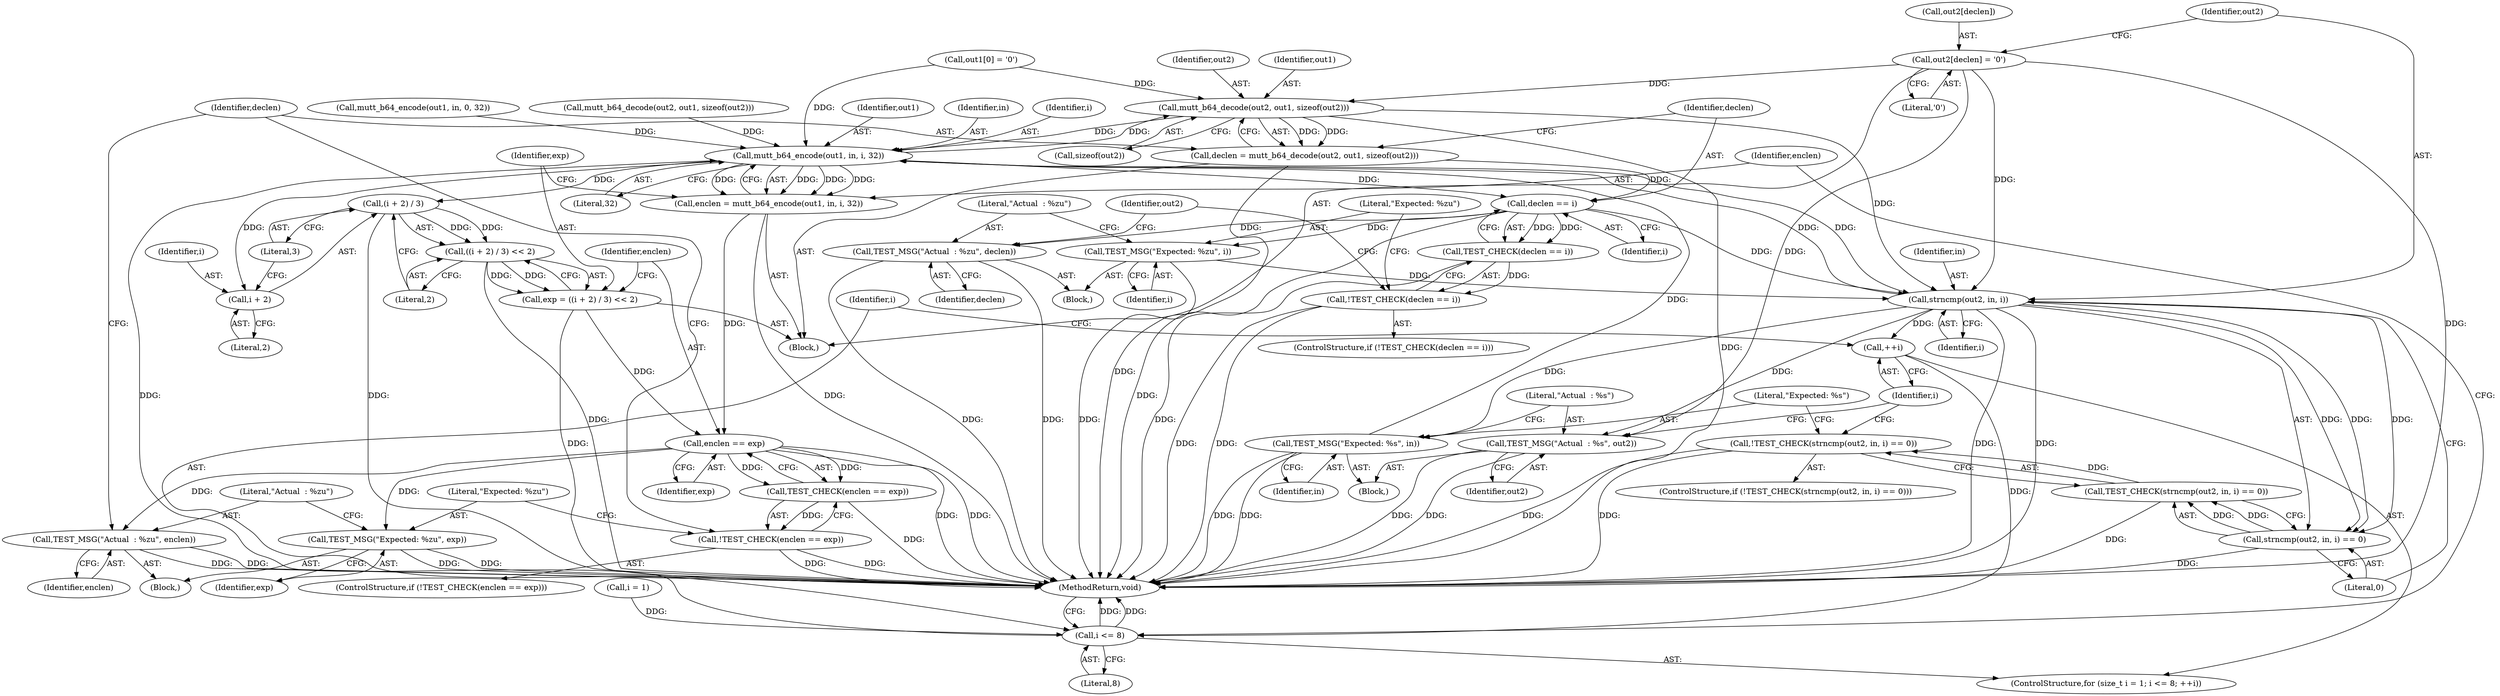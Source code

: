 digraph "0_neomutt_6f163e07ae68654d7ac5268cbb7565f6df79ad85_4@array" {
"1000222" [label="(Call,out2[declen] = '\0')"];
"1000204" [label="(Call,mutt_b64_decode(out2, out1, sizeof(out2)))"];
"1000174" [label="(Call,mutt_b64_encode(out1, in, i, 32))"];
"1000172" [label="(Call,enclen = mutt_b64_encode(out1, in, i, 32))"];
"1000192" [label="(Call,enclen == exp)"];
"1000191" [label="(Call,TEST_CHECK(enclen == exp))"];
"1000190" [label="(Call,!TEST_CHECK(enclen == exp))"];
"1000196" [label="(Call,TEST_MSG(\"Expected: %zu\", exp))"];
"1000199" [label="(Call,TEST_MSG(\"Actual  : %zu\", enclen))"];
"1000183" [label="(Call,(i + 2) / 3)"];
"1000182" [label="(Call,((i + 2) / 3) << 2)"];
"1000180" [label="(Call,exp = ((i + 2) / 3) << 2)"];
"1000184" [label="(Call,i + 2)"];
"1000212" [label="(Call,declen == i)"];
"1000211" [label="(Call,TEST_CHECK(declen == i))"];
"1000210" [label="(Call,!TEST_CHECK(declen == i))"];
"1000216" [label="(Call,TEST_MSG(\"Expected: %zu\", i))"];
"1000231" [label="(Call,strncmp(out2, in, i))"];
"1000169" [label="(Call,++i)"];
"1000166" [label="(Call,i <= 8)"];
"1000230" [label="(Call,strncmp(out2, in, i) == 0)"];
"1000229" [label="(Call,TEST_CHECK(strncmp(out2, in, i) == 0))"];
"1000228" [label="(Call,!TEST_CHECK(strncmp(out2, in, i) == 0))"];
"1000237" [label="(Call,TEST_MSG(\"Expected: %s\", in))"];
"1000240" [label="(Call,TEST_MSG(\"Actual  : %s\", out2))"];
"1000219" [label="(Call,TEST_MSG(\"Actual  : %zu\", declen))"];
"1000202" [label="(Call,declen = mutt_b64_decode(out2, out1, sizeof(out2)))"];
"1000205" [label="(Identifier,out2)"];
"1000168" [label="(Literal,8)"];
"1000201" [label="(Identifier,enclen)"];
"1000220" [label="(Literal,\"Actual  : %zu\")"];
"1000189" [label="(ControlStructure,if (!TEST_CHECK(enclen == exp)))"];
"1000228" [label="(Call,!TEST_CHECK(strncmp(out2, in, i) == 0))"];
"1000195" [label="(Block,)"];
"1000190" [label="(Call,!TEST_CHECK(enclen == exp))"];
"1000227" [label="(ControlStructure,if (!TEST_CHECK(strncmp(out2, in, i) == 0)))"];
"1000217" [label="(Literal,\"Expected: %zu\")"];
"1000185" [label="(Identifier,i)"];
"1000234" [label="(Identifier,i)"];
"1000175" [label="(Identifier,out1)"];
"1000193" [label="(Identifier,enclen)"];
"1000176" [label="(Identifier,in)"];
"1000182" [label="(Call,((i + 2) / 3) << 2)"];
"1000163" [label="(Call,i = 1)"];
"1000229" [label="(Call,TEST_CHECK(strncmp(out2, in, i) == 0))"];
"1000203" [label="(Identifier,declen)"];
"1000196" [label="(Call,TEST_MSG(\"Expected: %zu\", exp))"];
"1000169" [label="(Call,++i)"];
"1000216" [label="(Call,TEST_MSG(\"Expected: %zu\", i))"];
"1000236" [label="(Block,)"];
"1000211" [label="(Call,TEST_CHECK(declen == i))"];
"1000224" [label="(Identifier,out2)"];
"1000226" [label="(Literal,'\0')"];
"1000174" [label="(Call,mutt_b64_encode(out1, in, i, 32))"];
"1000218" [label="(Identifier,i)"];
"1000171" [label="(Block,)"];
"1000206" [label="(Identifier,out1)"];
"1000166" [label="(Call,i <= 8)"];
"1000237" [label="(Call,TEST_MSG(\"Expected: %s\", in))"];
"1000233" [label="(Identifier,in)"];
"1000170" [label="(Identifier,i)"];
"1000192" [label="(Call,enclen == exp)"];
"1000202" [label="(Call,declen = mutt_b64_decode(out2, out1, sizeof(out2)))"];
"1000239" [label="(Identifier,in)"];
"1000241" [label="(Literal,\"Actual  : %s\")"];
"1000209" [label="(ControlStructure,if (!TEST_CHECK(declen == i)))"];
"1000187" [label="(Literal,3)"];
"1000200" [label="(Literal,\"Actual  : %zu\")"];
"1000178" [label="(Literal,32)"];
"1000235" [label="(Literal,0)"];
"1000181" [label="(Identifier,exp)"];
"1000240" [label="(Call,TEST_MSG(\"Actual  : %s\", out2))"];
"1000180" [label="(Call,exp = ((i + 2) / 3) << 2)"];
"1000213" [label="(Identifier,declen)"];
"1000219" [label="(Call,TEST_MSG(\"Actual  : %zu\", declen))"];
"1000161" [label="(ControlStructure,for (size_t i = 1; i <= 8; ++i))"];
"1000186" [label="(Literal,2)"];
"1000177" [label="(Identifier,i)"];
"1000243" [label="(MethodReturn,void)"];
"1000204" [label="(Call,mutt_b64_decode(out2, out1, sizeof(out2)))"];
"1000242" [label="(Identifier,out2)"];
"1000116" [label="(Call,mutt_b64_encode(out1, in, 0, 32))"];
"1000232" [label="(Identifier,out2)"];
"1000173" [label="(Identifier,enclen)"];
"1000238" [label="(Literal,\"Expected: %s\")"];
"1000222" [label="(Call,out2[declen] = '\0')"];
"1000212" [label="(Call,declen == i)"];
"1000207" [label="(Call,sizeof(out2))"];
"1000215" [label="(Block,)"];
"1000221" [label="(Identifier,declen)"];
"1000199" [label="(Call,TEST_MSG(\"Actual  : %zu\", enclen))"];
"1000141" [label="(Call,mutt_b64_decode(out2, out1, sizeof(out2)))"];
"1000231" [label="(Call,strncmp(out2, in, i))"];
"1000198" [label="(Identifier,exp)"];
"1000194" [label="(Identifier,exp)"];
"1000230" [label="(Call,strncmp(out2, in, i) == 0)"];
"1000184" [label="(Call,i + 2)"];
"1000191" [label="(Call,TEST_CHECK(enclen == exp))"];
"1000223" [label="(Call,out2[declen])"];
"1000210" [label="(Call,!TEST_CHECK(declen == i))"];
"1000183" [label="(Call,(i + 2) / 3)"];
"1000134" [label="(Call,out1[0] = '\0')"];
"1000214" [label="(Identifier,i)"];
"1000167" [label="(Identifier,i)"];
"1000188" [label="(Literal,2)"];
"1000197" [label="(Literal,\"Expected: %zu\")"];
"1000172" [label="(Call,enclen = mutt_b64_encode(out1, in, i, 32))"];
"1000222" -> "1000171"  [label="AST: "];
"1000222" -> "1000226"  [label="CFG: "];
"1000223" -> "1000222"  [label="AST: "];
"1000226" -> "1000222"  [label="AST: "];
"1000232" -> "1000222"  [label="CFG: "];
"1000222" -> "1000243"  [label="DDG: "];
"1000222" -> "1000204"  [label="DDG: "];
"1000222" -> "1000231"  [label="DDG: "];
"1000222" -> "1000240"  [label="DDG: "];
"1000204" -> "1000202"  [label="AST: "];
"1000204" -> "1000207"  [label="CFG: "];
"1000205" -> "1000204"  [label="AST: "];
"1000206" -> "1000204"  [label="AST: "];
"1000207" -> "1000204"  [label="AST: "];
"1000202" -> "1000204"  [label="CFG: "];
"1000204" -> "1000243"  [label="DDG: "];
"1000204" -> "1000174"  [label="DDG: "];
"1000204" -> "1000202"  [label="DDG: "];
"1000204" -> "1000202"  [label="DDG: "];
"1000134" -> "1000204"  [label="DDG: "];
"1000174" -> "1000204"  [label="DDG: "];
"1000204" -> "1000231"  [label="DDG: "];
"1000174" -> "1000172"  [label="AST: "];
"1000174" -> "1000178"  [label="CFG: "];
"1000175" -> "1000174"  [label="AST: "];
"1000176" -> "1000174"  [label="AST: "];
"1000177" -> "1000174"  [label="AST: "];
"1000178" -> "1000174"  [label="AST: "];
"1000172" -> "1000174"  [label="CFG: "];
"1000174" -> "1000172"  [label="DDG: "];
"1000174" -> "1000172"  [label="DDG: "];
"1000174" -> "1000172"  [label="DDG: "];
"1000174" -> "1000172"  [label="DDG: "];
"1000134" -> "1000174"  [label="DDG: "];
"1000141" -> "1000174"  [label="DDG: "];
"1000116" -> "1000174"  [label="DDG: "];
"1000237" -> "1000174"  [label="DDG: "];
"1000231" -> "1000174"  [label="DDG: "];
"1000166" -> "1000174"  [label="DDG: "];
"1000174" -> "1000183"  [label="DDG: "];
"1000174" -> "1000184"  [label="DDG: "];
"1000174" -> "1000212"  [label="DDG: "];
"1000174" -> "1000231"  [label="DDG: "];
"1000172" -> "1000171"  [label="AST: "];
"1000173" -> "1000172"  [label="AST: "];
"1000181" -> "1000172"  [label="CFG: "];
"1000172" -> "1000243"  [label="DDG: "];
"1000172" -> "1000192"  [label="DDG: "];
"1000192" -> "1000191"  [label="AST: "];
"1000192" -> "1000194"  [label="CFG: "];
"1000193" -> "1000192"  [label="AST: "];
"1000194" -> "1000192"  [label="AST: "];
"1000191" -> "1000192"  [label="CFG: "];
"1000192" -> "1000243"  [label="DDG: "];
"1000192" -> "1000243"  [label="DDG: "];
"1000192" -> "1000191"  [label="DDG: "];
"1000192" -> "1000191"  [label="DDG: "];
"1000180" -> "1000192"  [label="DDG: "];
"1000192" -> "1000196"  [label="DDG: "];
"1000192" -> "1000199"  [label="DDG: "];
"1000191" -> "1000190"  [label="AST: "];
"1000190" -> "1000191"  [label="CFG: "];
"1000191" -> "1000243"  [label="DDG: "];
"1000191" -> "1000190"  [label="DDG: "];
"1000190" -> "1000189"  [label="AST: "];
"1000197" -> "1000190"  [label="CFG: "];
"1000203" -> "1000190"  [label="CFG: "];
"1000190" -> "1000243"  [label="DDG: "];
"1000190" -> "1000243"  [label="DDG: "];
"1000196" -> "1000195"  [label="AST: "];
"1000196" -> "1000198"  [label="CFG: "];
"1000197" -> "1000196"  [label="AST: "];
"1000198" -> "1000196"  [label="AST: "];
"1000200" -> "1000196"  [label="CFG: "];
"1000196" -> "1000243"  [label="DDG: "];
"1000196" -> "1000243"  [label="DDG: "];
"1000199" -> "1000195"  [label="AST: "];
"1000199" -> "1000201"  [label="CFG: "];
"1000200" -> "1000199"  [label="AST: "];
"1000201" -> "1000199"  [label="AST: "];
"1000203" -> "1000199"  [label="CFG: "];
"1000199" -> "1000243"  [label="DDG: "];
"1000199" -> "1000243"  [label="DDG: "];
"1000183" -> "1000182"  [label="AST: "];
"1000183" -> "1000187"  [label="CFG: "];
"1000184" -> "1000183"  [label="AST: "];
"1000187" -> "1000183"  [label="AST: "];
"1000188" -> "1000183"  [label="CFG: "];
"1000183" -> "1000243"  [label="DDG: "];
"1000183" -> "1000182"  [label="DDG: "];
"1000183" -> "1000182"  [label="DDG: "];
"1000182" -> "1000180"  [label="AST: "];
"1000182" -> "1000188"  [label="CFG: "];
"1000188" -> "1000182"  [label="AST: "];
"1000180" -> "1000182"  [label="CFG: "];
"1000182" -> "1000243"  [label="DDG: "];
"1000182" -> "1000180"  [label="DDG: "];
"1000182" -> "1000180"  [label="DDG: "];
"1000180" -> "1000171"  [label="AST: "];
"1000181" -> "1000180"  [label="AST: "];
"1000193" -> "1000180"  [label="CFG: "];
"1000180" -> "1000243"  [label="DDG: "];
"1000184" -> "1000186"  [label="CFG: "];
"1000185" -> "1000184"  [label="AST: "];
"1000186" -> "1000184"  [label="AST: "];
"1000187" -> "1000184"  [label="CFG: "];
"1000212" -> "1000211"  [label="AST: "];
"1000212" -> "1000214"  [label="CFG: "];
"1000213" -> "1000212"  [label="AST: "];
"1000214" -> "1000212"  [label="AST: "];
"1000211" -> "1000212"  [label="CFG: "];
"1000212" -> "1000243"  [label="DDG: "];
"1000212" -> "1000211"  [label="DDG: "];
"1000212" -> "1000211"  [label="DDG: "];
"1000202" -> "1000212"  [label="DDG: "];
"1000212" -> "1000216"  [label="DDG: "];
"1000212" -> "1000219"  [label="DDG: "];
"1000212" -> "1000231"  [label="DDG: "];
"1000211" -> "1000210"  [label="AST: "];
"1000210" -> "1000211"  [label="CFG: "];
"1000211" -> "1000243"  [label="DDG: "];
"1000211" -> "1000210"  [label="DDG: "];
"1000210" -> "1000209"  [label="AST: "];
"1000217" -> "1000210"  [label="CFG: "];
"1000224" -> "1000210"  [label="CFG: "];
"1000210" -> "1000243"  [label="DDG: "];
"1000210" -> "1000243"  [label="DDG: "];
"1000216" -> "1000215"  [label="AST: "];
"1000216" -> "1000218"  [label="CFG: "];
"1000217" -> "1000216"  [label="AST: "];
"1000218" -> "1000216"  [label="AST: "];
"1000220" -> "1000216"  [label="CFG: "];
"1000216" -> "1000243"  [label="DDG: "];
"1000216" -> "1000231"  [label="DDG: "];
"1000231" -> "1000230"  [label="AST: "];
"1000231" -> "1000234"  [label="CFG: "];
"1000232" -> "1000231"  [label="AST: "];
"1000233" -> "1000231"  [label="AST: "];
"1000234" -> "1000231"  [label="AST: "];
"1000235" -> "1000231"  [label="CFG: "];
"1000231" -> "1000243"  [label="DDG: "];
"1000231" -> "1000243"  [label="DDG: "];
"1000231" -> "1000169"  [label="DDG: "];
"1000231" -> "1000230"  [label="DDG: "];
"1000231" -> "1000230"  [label="DDG: "];
"1000231" -> "1000230"  [label="DDG: "];
"1000231" -> "1000237"  [label="DDG: "];
"1000231" -> "1000240"  [label="DDG: "];
"1000169" -> "1000161"  [label="AST: "];
"1000169" -> "1000170"  [label="CFG: "];
"1000170" -> "1000169"  [label="AST: "];
"1000167" -> "1000169"  [label="CFG: "];
"1000169" -> "1000166"  [label="DDG: "];
"1000166" -> "1000161"  [label="AST: "];
"1000166" -> "1000168"  [label="CFG: "];
"1000167" -> "1000166"  [label="AST: "];
"1000168" -> "1000166"  [label="AST: "];
"1000173" -> "1000166"  [label="CFG: "];
"1000243" -> "1000166"  [label="CFG: "];
"1000166" -> "1000243"  [label="DDG: "];
"1000166" -> "1000243"  [label="DDG: "];
"1000163" -> "1000166"  [label="DDG: "];
"1000230" -> "1000229"  [label="AST: "];
"1000230" -> "1000235"  [label="CFG: "];
"1000235" -> "1000230"  [label="AST: "];
"1000229" -> "1000230"  [label="CFG: "];
"1000230" -> "1000243"  [label="DDG: "];
"1000230" -> "1000229"  [label="DDG: "];
"1000230" -> "1000229"  [label="DDG: "];
"1000229" -> "1000228"  [label="AST: "];
"1000228" -> "1000229"  [label="CFG: "];
"1000229" -> "1000243"  [label="DDG: "];
"1000229" -> "1000228"  [label="DDG: "];
"1000228" -> "1000227"  [label="AST: "];
"1000238" -> "1000228"  [label="CFG: "];
"1000170" -> "1000228"  [label="CFG: "];
"1000228" -> "1000243"  [label="DDG: "];
"1000228" -> "1000243"  [label="DDG: "];
"1000237" -> "1000236"  [label="AST: "];
"1000237" -> "1000239"  [label="CFG: "];
"1000238" -> "1000237"  [label="AST: "];
"1000239" -> "1000237"  [label="AST: "];
"1000241" -> "1000237"  [label="CFG: "];
"1000237" -> "1000243"  [label="DDG: "];
"1000237" -> "1000243"  [label="DDG: "];
"1000240" -> "1000236"  [label="AST: "];
"1000240" -> "1000242"  [label="CFG: "];
"1000241" -> "1000240"  [label="AST: "];
"1000242" -> "1000240"  [label="AST: "];
"1000170" -> "1000240"  [label="CFG: "];
"1000240" -> "1000243"  [label="DDG: "];
"1000240" -> "1000243"  [label="DDG: "];
"1000219" -> "1000215"  [label="AST: "];
"1000219" -> "1000221"  [label="CFG: "];
"1000220" -> "1000219"  [label="AST: "];
"1000221" -> "1000219"  [label="AST: "];
"1000224" -> "1000219"  [label="CFG: "];
"1000219" -> "1000243"  [label="DDG: "];
"1000219" -> "1000243"  [label="DDG: "];
"1000202" -> "1000171"  [label="AST: "];
"1000203" -> "1000202"  [label="AST: "];
"1000213" -> "1000202"  [label="CFG: "];
"1000202" -> "1000243"  [label="DDG: "];
}
